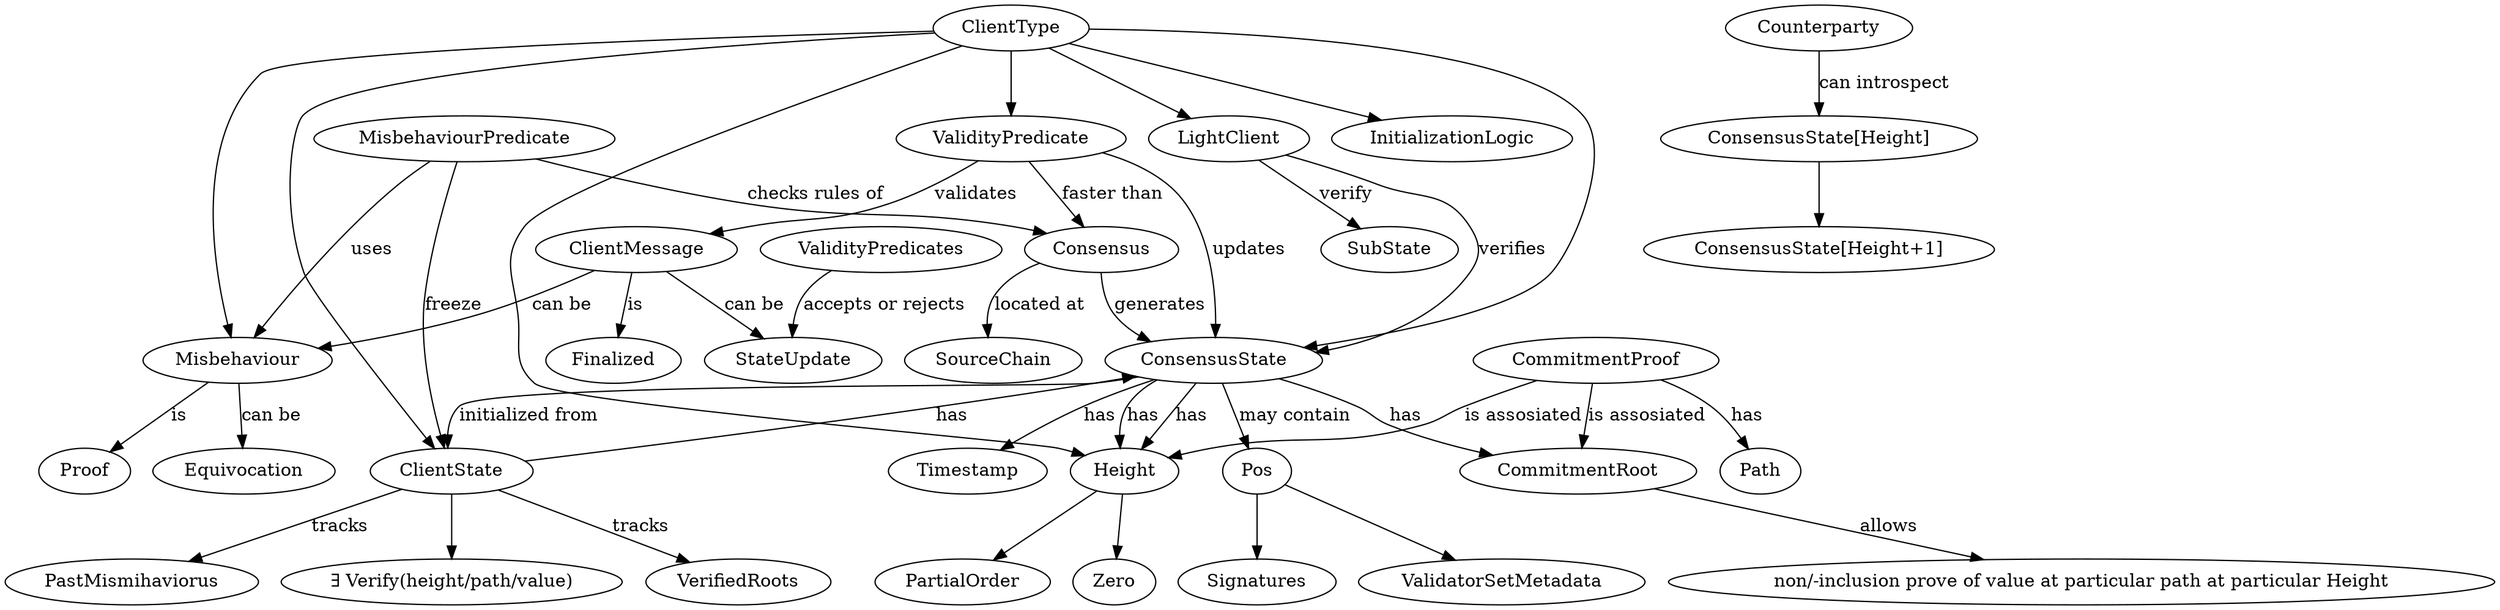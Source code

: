 digraph {
    Consensus -> ConsensusState [label = "generates";];
    ConsensusState -> Height [label = "has";];
    Height -> PartialOrder
    Height -> Zero
    ConsensusState -> CommitmentRoot [label = "has";];
    ConsensusState -> Timestamp [label = "has";];
    ConsensusState -> ClientState [label = "initialized from";];
    ConsensusState -> Height [label = "has";];
    ConsensusState -> Pos [label="may contain"]
    Pos -> Signatures 
    Pos -> ValidatorSetMetadata
    Consensus -> SourceChain [label="located at"]
    ClientState -> ConsensusState [label = "has";];
    CommitmentRoot -> "non/-inclusion prove of value at particular path at particular Height" [label = "allows";];
    ClientMessage -> StateUpdate [label = "can be";];
    ClientMessage -> Misbehaviour [label = "can be";];
    ValidityPredicate -> ClientMessage [label = "validates";];
    ValidityPredicate -> ConsensusState [label = "updates";];
    ValidityPredicate -> Consensus [label = "faster than";];
    ValidityPredicates -> StateUpdate [label="accepts or rejects"]
    "ConsensusState[Height]" -> "ConsensusState[Height+1]";
    Counterparty -> "ConsensusState[Height]" [label = "can introspect";];
    ClientState -> "∃ Verify(height/path/value)";
    MisbehaviourPredicate -> Consensus [label = "checks rules of";];
    MisbehaviourPredicate -> ClientState [label = "freeze";];
    Misbehaviour -> Proof [label="is"]
    MisbehaviourPredicate -> Misbehaviour [label="uses"]
    Misbehaviour -> Equivocation [label="can be"]
    LightClient -> ConsensusState [label="verifies"]
    LightClient -> SubState [label="verify"]
    ClientType -> ValidityPredicate
    ClientType -> Misbehaviour
    ClientType -> LightClient
    ClientType -> InitializationLogic
    ClientType -> Height
    ClientType -> ConsensusState
    ClientType -> ClientState
    ClientState -> VerifiedRoots [label="tracks"]
    ClientState -> PastMismihaviorus [label="tracks"]
    ClientMessage -> Finalized [label="is"]
    CommitmentProof -> CommitmentRoot [label ="is assosiated"]
    CommitmentProof -> Height [label ="is assosiated"]
    CommitmentProof -> Path [label ="has"]
}